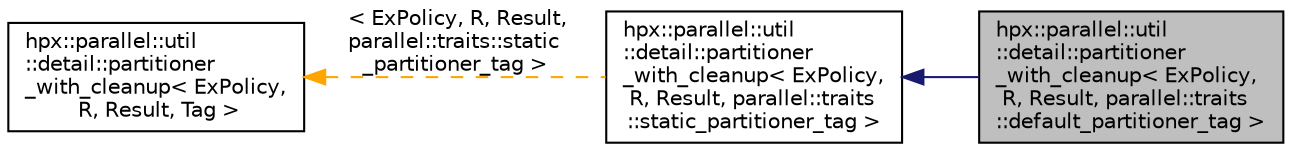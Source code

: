 digraph "hpx::parallel::util::detail::partitioner_with_cleanup&lt; ExPolicy, R, Result, parallel::traits::default_partitioner_tag &gt;"
{
  edge [fontname="Helvetica",fontsize="10",labelfontname="Helvetica",labelfontsize="10"];
  node [fontname="Helvetica",fontsize="10",shape=record];
  rankdir="LR";
  Node0 [label="hpx::parallel::util\l::detail::partitioner\l_with_cleanup\< ExPolicy,\l R, Result, parallel::traits\l::default_partitioner_tag \>",height=0.2,width=0.4,color="black", fillcolor="grey75", style="filled", fontcolor="black"];
  Node1 -> Node0 [dir="back",color="midnightblue",fontsize="10",style="solid",fontname="Helvetica"];
  Node1 [label="hpx::parallel::util\l::detail::partitioner\l_with_cleanup\< ExPolicy,\l R, Result, parallel::traits\l::static_partitioner_tag \>",height=0.2,width=0.4,color="black", fillcolor="white", style="filled",URL="$df/d24/structhpx_1_1parallel_1_1util_1_1detail_1_1partitioner__with__cleanup.html"];
  Node2 -> Node1 [dir="back",color="orange",fontsize="10",style="dashed",label=" \< ExPolicy, R, Result,\l parallel::traits::static\l_partitioner_tag \>" ,fontname="Helvetica"];
  Node2 [label="hpx::parallel::util\l::detail::partitioner\l_with_cleanup\< ExPolicy,\l R, Result, Tag \>",height=0.2,width=0.4,color="black", fillcolor="white", style="filled",URL="$df/d24/structhpx_1_1parallel_1_1util_1_1detail_1_1partitioner__with__cleanup.html"];
}
